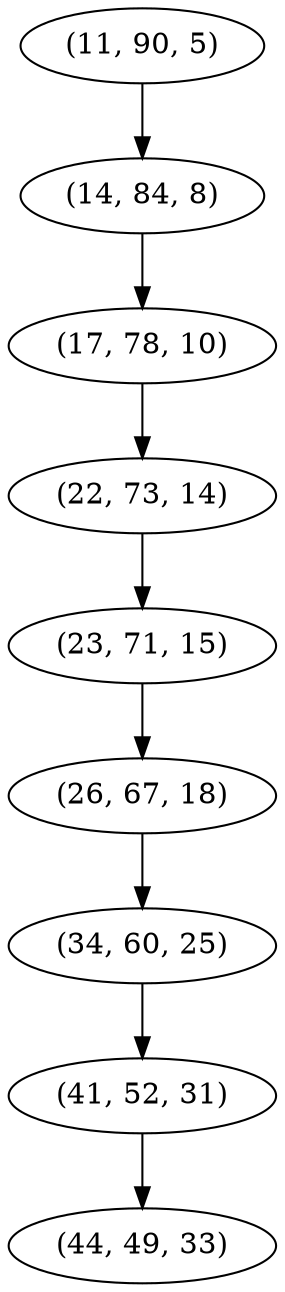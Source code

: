 digraph tree {
    "(11, 90, 5)";
    "(14, 84, 8)";
    "(17, 78, 10)";
    "(22, 73, 14)";
    "(23, 71, 15)";
    "(26, 67, 18)";
    "(34, 60, 25)";
    "(41, 52, 31)";
    "(44, 49, 33)";
    "(11, 90, 5)" -> "(14, 84, 8)";
    "(14, 84, 8)" -> "(17, 78, 10)";
    "(17, 78, 10)" -> "(22, 73, 14)";
    "(22, 73, 14)" -> "(23, 71, 15)";
    "(23, 71, 15)" -> "(26, 67, 18)";
    "(26, 67, 18)" -> "(34, 60, 25)";
    "(34, 60, 25)" -> "(41, 52, 31)";
    "(41, 52, 31)" -> "(44, 49, 33)";
}

